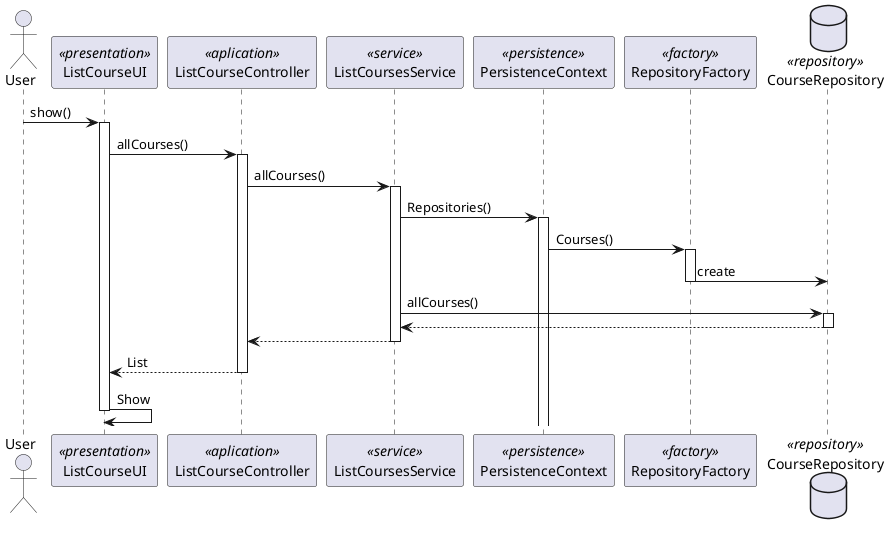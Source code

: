 @startuml
actor User as Actor
participant ListCourseUI as UI <<presentation>>
participant ListCourseController as Controller <<aplication>>
participant ListCoursesService as Service <<service>>
participant PersistenceContext as Persistence <<persistence>>
participant RepositoryFactory as Factory <<factory>>
database CourseRepository as Repository <<repository>>

Actor -> UI: show()
activate UI
    UI -> Controller: allCourses()
        activate Controller
        Controller -> Service: allCourses()
        activate Service
        Service -> Persistence: Repositories()
        activate Persistence
        Persistence -> Factory: Courses()
                    activate Factory
            Factory -> Repository: create

            deactivate Factory
        Service -> Repository: allCourses()
                activate Repository
        Repository --> Service
        deactivate Repository
        Service--> Controller
        deactivate Service
        Controller --> UI: List
    deactivate Controller
    UI -> UI:Show
deactivate UI
@enduml